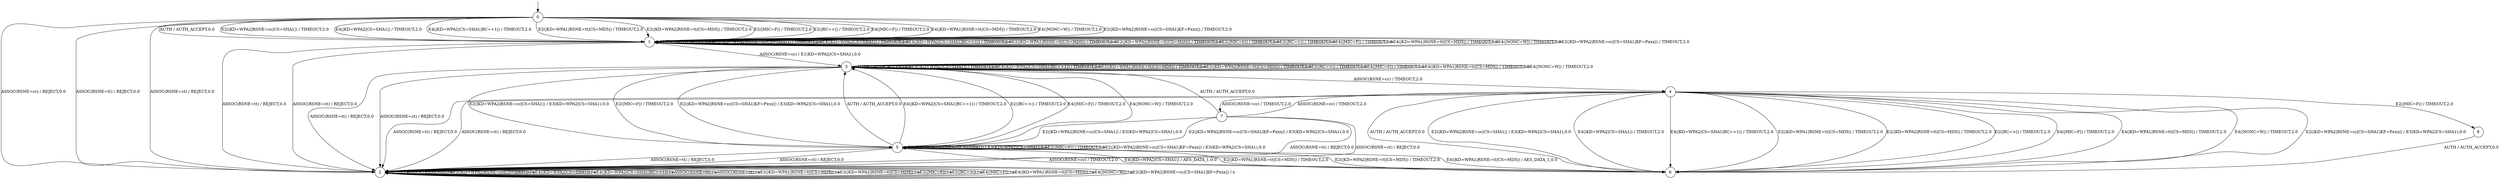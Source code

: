 digraph g {

	s0 [shape="circle" label="0"];
	s1 [shape="circle" label="1"];
	s2 [shape="circle" label="2"];
	s3 [shape="circle" label="3"];
	s4 [shape="circle" label="4"];
	s5 [shape="circle" label="5"];
	s6 [shape="circle" label="6"];
	s7 [shape="circle" label="7"];
	s8 [shape="circle" label="8"];
	s0 -> s1 [label="AUTH / AUTH_ACCEPT,0.0"];
	s0 -> s2 [label="ASSOC(RSNE=cc) / REJECT,0.0"];
	s0 -> s1 [label="E2(|KD=WPA2|RSNE=cc|CS=SHA1|) / TIMEOUT,2.0"];
	s0 -> s1 [label="E4(|KD=WPA2|CS=SHA1|) / TIMEOUT,2.0"];
	s0 -> s1 [label="E4(|KD=WPA2|CS=SHA1|RC=+1|) / TIMEOUT,2.0"];
	s0 -> s2 [label="ASSOC(RSNE=tt) / REJECT,0.0"];
	s0 -> s2 [label="ASSOC(RSNE=ct) / REJECT,0.0"];
	s0 -> s1 [label="E2(|KD=WPA1|RSNE=tt|CS=MD5|) / TIMEOUT,2.0"];
	s0 -> s1 [label="E2(|KD=WPA2|RSNE=tt|CS=MD5|) / TIMEOUT,2.0"];
	s0 -> s1 [label="E2(|MIC=F|) / TIMEOUT,2.0"];
	s0 -> s1 [label="E2(|RC=>|) / TIMEOUT,2.0"];
	s0 -> s1 [label="E4(|MIC=F|) / TIMEOUT,2.0"];
	s0 -> s1 [label="E4(|KD=WPA1|RSNE=tt|CS=MD5|) / TIMEOUT,2.0"];
	s0 -> s1 [label="E4(|NONC=W|) / TIMEOUT,2.0"];
	s0 -> s1 [label="E2(|KD=WPA2|RSNE=cc|CS=SHA1|KF=Pxxx|) / TIMEOUT,2.0"];
	s1 -> s1 [label="AUTH / AUTH_ACCEPT,0.0"];
	s1 -> s3 [label="ASSOC(RSNE=cc) / E1(KD=WPA2|CS=SHA1),0.0"];
	s1 -> s1 [label="E2(|KD=WPA2|RSNE=cc|CS=SHA1|) / TIMEOUT,2.0"];
	s1 -> s1 [label="E4(|KD=WPA2|CS=SHA1|) / TIMEOUT,2.0"];
	s1 -> s1 [label="E4(|KD=WPA2|CS=SHA1|RC=+1|) / TIMEOUT,2.0"];
	s1 -> s2 [label="ASSOC(RSNE=tt) / REJECT,0.0"];
	s1 -> s2 [label="ASSOC(RSNE=ct) / REJECT,0.0"];
	s1 -> s1 [label="E2(|KD=WPA1|RSNE=tt|CS=MD5|) / TIMEOUT,2.0"];
	s1 -> s1 [label="E2(|KD=WPA2|RSNE=tt|CS=MD5|) / TIMEOUT,2.0"];
	s1 -> s1 [label="E2(|MIC=F|) / TIMEOUT,2.0"];
	s1 -> s1 [label="E2(|RC=>|) / TIMEOUT,2.0"];
	s1 -> s1 [label="E4(|MIC=F|) / TIMEOUT,2.0"];
	s1 -> s1 [label="E4(|KD=WPA1|RSNE=tt|CS=MD5|) / TIMEOUT,2.0"];
	s1 -> s1 [label="E4(|NONC=W|) / TIMEOUT,2.0"];
	s1 -> s1 [label="E2(|KD=WPA2|RSNE=cc|CS=SHA1|KF=Pxxx|) / TIMEOUT,2.0"];
	s2 -> s2 [label="AUTH / x"];
	s2 -> s2 [label="ASSOC(RSNE=cc) / x"];
	s2 -> s2 [label="E2(|KD=WPA2|RSNE=cc|CS=SHA1|) / x"];
	s2 -> s2 [label="E4(|KD=WPA2|CS=SHA1|) / x"];
	s2 -> s2 [label="E4(|KD=WPA2|CS=SHA1|RC=+1|) / x"];
	s2 -> s2 [label="ASSOC(RSNE=tt) / x"];
	s2 -> s2 [label="ASSOC(RSNE=ct) / x"];
	s2 -> s2 [label="E2(|KD=WPA1|RSNE=tt|CS=MD5|) / x"];
	s2 -> s2 [label="E2(|KD=WPA2|RSNE=tt|CS=MD5|) / x"];
	s2 -> s2 [label="E2(|MIC=F|) / x"];
	s2 -> s2 [label="E2(|RC=>|) / x"];
	s2 -> s2 [label="E4(|MIC=F|) / x"];
	s2 -> s2 [label="E4(|KD=WPA1|RSNE=tt|CS=MD5|) / x"];
	s2 -> s2 [label="E4(|NONC=W|) / x"];
	s2 -> s2 [label="E2(|KD=WPA2|RSNE=cc|CS=SHA1|KF=Pxxx|) / x"];
	s3 -> s3 [label="AUTH / AUTH_ACCEPT,0.0"];
	s3 -> s4 [label="ASSOC(RSNE=cc) / TIMEOUT,2.0"];
	s3 -> s5 [label="E2(|KD=WPA2|RSNE=cc|CS=SHA1|) / E3(KD=WPA2|CS=SHA1),0.0"];
	s3 -> s3 [label="E4(|KD=WPA2|CS=SHA1|) / TIMEOUT,2.0"];
	s3 -> s3 [label="E4(|KD=WPA2|CS=SHA1|RC=+1|) / TIMEOUT,2.0"];
	s3 -> s2 [label="ASSOC(RSNE=tt) / REJECT,0.0"];
	s3 -> s2 [label="ASSOC(RSNE=ct) / REJECT,0.0"];
	s3 -> s3 [label="E2(|KD=WPA1|RSNE=tt|CS=MD5|) / TIMEOUT,2.0"];
	s3 -> s3 [label="E2(|KD=WPA2|RSNE=tt|CS=MD5|) / TIMEOUT,2.0"];
	s3 -> s5 [label="E2(|MIC=F|) / TIMEOUT,2.0"];
	s3 -> s3 [label="E2(|RC=>|) / TIMEOUT,2.0"];
	s3 -> s3 [label="E4(|MIC=F|) / TIMEOUT,2.0"];
	s3 -> s3 [label="E4(|KD=WPA1|RSNE=tt|CS=MD5|) / TIMEOUT,2.0"];
	s3 -> s3 [label="E4(|NONC=W|) / TIMEOUT,2.0"];
	s3 -> s5 [label="E2(|KD=WPA2|RSNE=cc|CS=SHA1|KF=Pxxx|) / E3(KD=WPA2|CS=SHA1),0.0"];
	s4 -> s6 [label="AUTH / AUTH_ACCEPT,0.0"];
	s4 -> s7 [label="ASSOC(RSNE=cc) / TIMEOUT,2.0"];
	s4 -> s6 [label="E2(|KD=WPA2|RSNE=cc|CS=SHA1|) / E3(KD=WPA2|CS=SHA1),0.0"];
	s4 -> s6 [label="E4(|KD=WPA2|CS=SHA1|) / TIMEOUT,2.0"];
	s4 -> s6 [label="E4(|KD=WPA2|CS=SHA1|RC=+1|) / TIMEOUT,2.0"];
	s4 -> s2 [label="ASSOC(RSNE=tt) / REJECT,0.0"];
	s4 -> s2 [label="ASSOC(RSNE=ct) / REJECT,0.0"];
	s4 -> s6 [label="E2(|KD=WPA1|RSNE=tt|CS=MD5|) / TIMEOUT,2.0"];
	s4 -> s6 [label="E2(|KD=WPA2|RSNE=tt|CS=MD5|) / TIMEOUT,2.0"];
	s4 -> s8 [label="E2(|MIC=F|) / TIMEOUT,2.0"];
	s4 -> s6 [label="E2(|RC=>|) / TIMEOUT,2.0"];
	s4 -> s6 [label="E4(|MIC=F|) / TIMEOUT,2.0"];
	s4 -> s6 [label="E4(|KD=WPA1|RSNE=tt|CS=MD5|) / TIMEOUT,2.0"];
	s4 -> s6 [label="E4(|NONC=W|) / TIMEOUT,2.0"];
	s4 -> s6 [label="E2(|KD=WPA2|RSNE=cc|CS=SHA1|KF=Pxxx|) / E3(KD=WPA2|CS=SHA1),0.0"];
	s5 -> s3 [label="AUTH / AUTH_ACCEPT,0.0"];
	s5 -> s6 [label="ASSOC(RSNE=cc) / TIMEOUT,2.0"];
	s5 -> s5 [label="E2(|KD=WPA2|RSNE=cc|CS=SHA1|) / E3(KD=WPA2|CS=SHA1),0.0"];
	s5 -> s6 [label="E4(|KD=WPA2|CS=SHA1|) / AES_DATA_1,0.0"];
	s5 -> s3 [label="E4(|KD=WPA2|CS=SHA1|RC=+1|) / TIMEOUT,2.0"];
	s5 -> s2 [label="ASSOC(RSNE=tt) / REJECT,0.0"];
	s5 -> s2 [label="ASSOC(RSNE=ct) / REJECT,0.0"];
	s5 -> s6 [label="E2(|KD=WPA1|RSNE=tt|CS=MD5|) / TIMEOUT,2.0"];
	s5 -> s6 [label="E2(|KD=WPA2|RSNE=tt|CS=MD5|) / TIMEOUT,2.0"];
	s5 -> s5 [label="E2(|MIC=F|) / TIMEOUT,2.0"];
	s5 -> s3 [label="E2(|RC=>|) / TIMEOUT,2.0"];
	s5 -> s3 [label="E4(|MIC=F|) / TIMEOUT,2.0"];
	s5 -> s6 [label="E4(|KD=WPA1|RSNE=tt|CS=MD5|) / AES_DATA_1,0.0"];
	s5 -> s3 [label="E4(|NONC=W|) / TIMEOUT,2.0"];
	s5 -> s5 [label="E2(|KD=WPA2|RSNE=cc|CS=SHA1|KF=Pxxx|) / E3(KD=WPA2|CS=SHA1),0.0"];
	s7 -> s3 [label="AUTH / AUTH_ACCEPT,0.0"];
	s7 -> s4 [label="ASSOC(RSNE=cc) / TIMEOUT,2.0"];
	s7 -> s5 [label="E2(|KD=WPA2|RSNE=cc|CS=SHA1|) / E3(KD=WPA2|CS=SHA1),0.0"];
	s7 -> s2 [label="ASSOC(RSNE=tt) / REJECT,0.0"];
	s7 -> s2 [label="ASSOC(RSNE=ct) / REJECT,0.0"];
	s7 -> s5 [label="E2(|KD=WPA2|RSNE=cc|CS=SHA1|KF=Pxxx|) / E3(KD=WPA2|CS=SHA1),0.0"];
	s8 -> s6 [label="AUTH / AUTH_ACCEPT,0.0"];

__start0 [label="" shape="none" width="0" height="0"];
__start0 -> s0;

}
